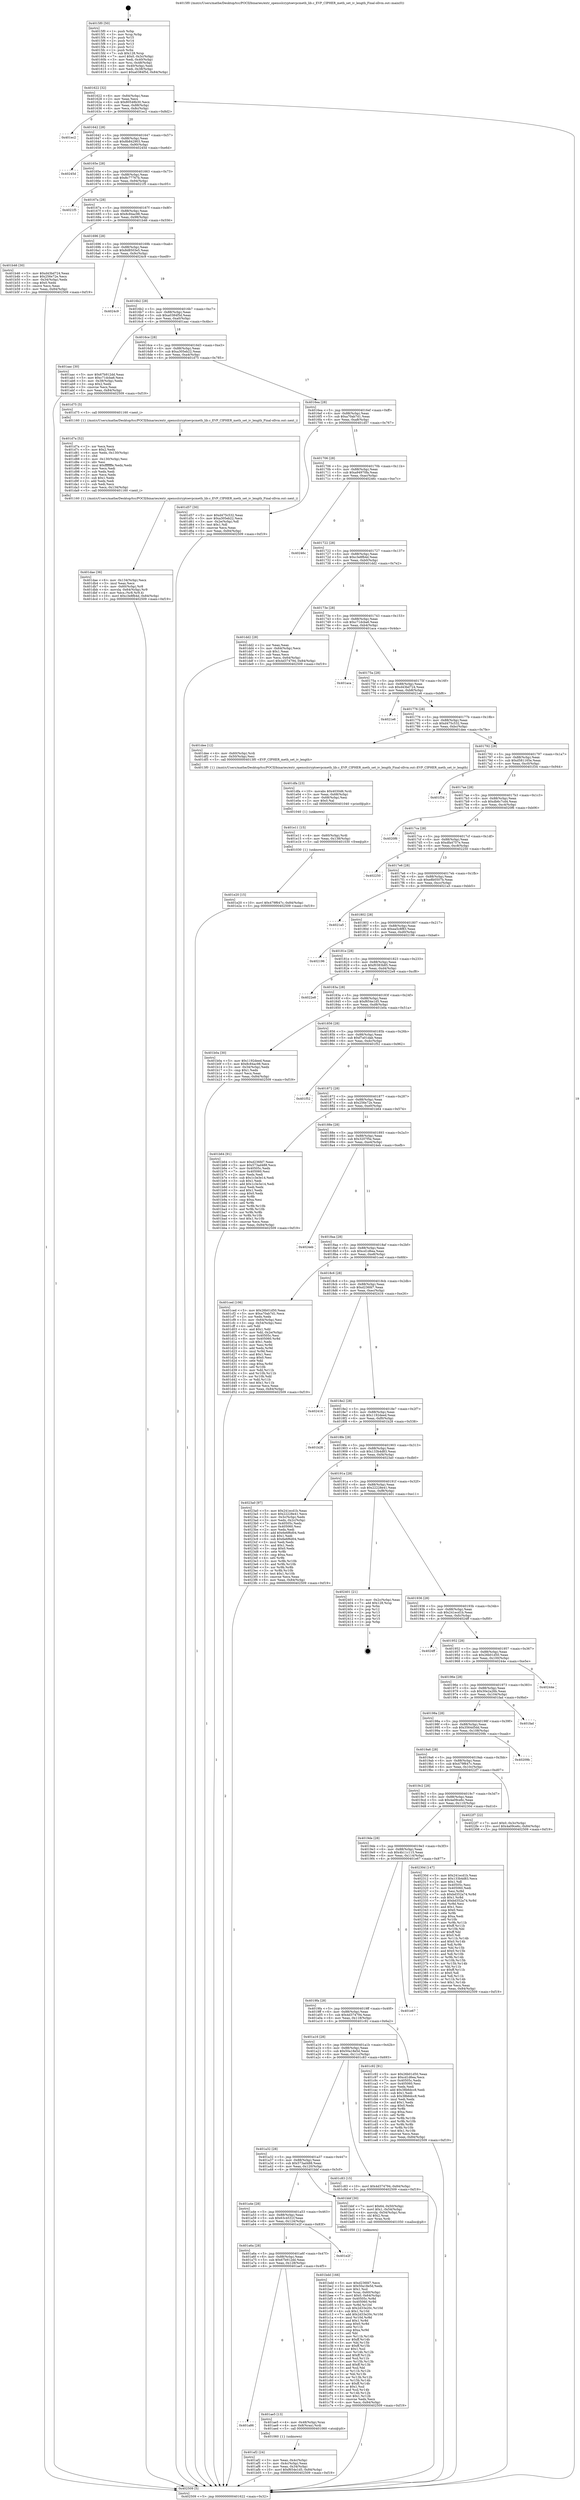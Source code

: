 digraph "0x4015f0" {
  label = "0x4015f0 (/mnt/c/Users/mathe/Desktop/tcc/POCII/binaries/extr_opensslcryptoevpcmeth_lib.c_EVP_CIPHER_meth_set_iv_length_Final-ollvm.out::main(0))"
  labelloc = "t"
  node[shape=record]

  Entry [label="",width=0.3,height=0.3,shape=circle,fillcolor=black,style=filled]
  "0x401622" [label="{
     0x401622 [32]\l
     | [instrs]\l
     &nbsp;&nbsp;0x401622 \<+6\>: mov -0x84(%rbp),%eax\l
     &nbsp;&nbsp;0x401628 \<+2\>: mov %eax,%ecx\l
     &nbsp;&nbsp;0x40162a \<+6\>: sub $0x80548b30,%ecx\l
     &nbsp;&nbsp;0x401630 \<+6\>: mov %eax,-0x88(%rbp)\l
     &nbsp;&nbsp;0x401636 \<+6\>: mov %ecx,-0x8c(%rbp)\l
     &nbsp;&nbsp;0x40163c \<+6\>: je 0000000000401ec2 \<main+0x8d2\>\l
  }"]
  "0x401ec2" [label="{
     0x401ec2\l
  }", style=dashed]
  "0x401642" [label="{
     0x401642 [28]\l
     | [instrs]\l
     &nbsp;&nbsp;0x401642 \<+5\>: jmp 0000000000401647 \<main+0x57\>\l
     &nbsp;&nbsp;0x401647 \<+6\>: mov -0x88(%rbp),%eax\l
     &nbsp;&nbsp;0x40164d \<+5\>: sub $0x8b842903,%eax\l
     &nbsp;&nbsp;0x401652 \<+6\>: mov %eax,-0x90(%rbp)\l
     &nbsp;&nbsp;0x401658 \<+6\>: je 000000000040245d \<main+0xe6d\>\l
  }"]
  Exit [label="",width=0.3,height=0.3,shape=circle,fillcolor=black,style=filled,peripheries=2]
  "0x40245d" [label="{
     0x40245d\l
  }", style=dashed]
  "0x40165e" [label="{
     0x40165e [28]\l
     | [instrs]\l
     &nbsp;&nbsp;0x40165e \<+5\>: jmp 0000000000401663 \<main+0x73\>\l
     &nbsp;&nbsp;0x401663 \<+6\>: mov -0x88(%rbp),%eax\l
     &nbsp;&nbsp;0x401669 \<+5\>: sub $0x8c77767b,%eax\l
     &nbsp;&nbsp;0x40166e \<+6\>: mov %eax,-0x94(%rbp)\l
     &nbsp;&nbsp;0x401674 \<+6\>: je 00000000004021f5 \<main+0xc05\>\l
  }"]
  "0x401e20" [label="{
     0x401e20 [15]\l
     | [instrs]\l
     &nbsp;&nbsp;0x401e20 \<+10\>: movl $0x479f647c,-0x84(%rbp)\l
     &nbsp;&nbsp;0x401e2a \<+5\>: jmp 0000000000402509 \<main+0xf19\>\l
  }"]
  "0x4021f5" [label="{
     0x4021f5\l
  }", style=dashed]
  "0x40167a" [label="{
     0x40167a [28]\l
     | [instrs]\l
     &nbsp;&nbsp;0x40167a \<+5\>: jmp 000000000040167f \<main+0x8f\>\l
     &nbsp;&nbsp;0x40167f \<+6\>: mov -0x88(%rbp),%eax\l
     &nbsp;&nbsp;0x401685 \<+5\>: sub $0x8c84ac98,%eax\l
     &nbsp;&nbsp;0x40168a \<+6\>: mov %eax,-0x98(%rbp)\l
     &nbsp;&nbsp;0x401690 \<+6\>: je 0000000000401b46 \<main+0x556\>\l
  }"]
  "0x401e11" [label="{
     0x401e11 [15]\l
     | [instrs]\l
     &nbsp;&nbsp;0x401e11 \<+4\>: mov -0x60(%rbp),%rdi\l
     &nbsp;&nbsp;0x401e15 \<+6\>: mov %eax,-0x138(%rbp)\l
     &nbsp;&nbsp;0x401e1b \<+5\>: call 0000000000401030 \<free@plt\>\l
     | [calls]\l
     &nbsp;&nbsp;0x401030 \{1\} (unknown)\l
  }"]
  "0x401b46" [label="{
     0x401b46 [30]\l
     | [instrs]\l
     &nbsp;&nbsp;0x401b46 \<+5\>: mov $0xd43bd724,%eax\l
     &nbsp;&nbsp;0x401b4b \<+5\>: mov $0x256e72e,%ecx\l
     &nbsp;&nbsp;0x401b50 \<+3\>: mov -0x34(%rbp),%edx\l
     &nbsp;&nbsp;0x401b53 \<+3\>: cmp $0x0,%edx\l
     &nbsp;&nbsp;0x401b56 \<+3\>: cmove %ecx,%eax\l
     &nbsp;&nbsp;0x401b59 \<+6\>: mov %eax,-0x84(%rbp)\l
     &nbsp;&nbsp;0x401b5f \<+5\>: jmp 0000000000402509 \<main+0xf19\>\l
  }"]
  "0x401696" [label="{
     0x401696 [28]\l
     | [instrs]\l
     &nbsp;&nbsp;0x401696 \<+5\>: jmp 000000000040169b \<main+0xab\>\l
     &nbsp;&nbsp;0x40169b \<+6\>: mov -0x88(%rbp),%eax\l
     &nbsp;&nbsp;0x4016a1 \<+5\>: sub $0x8d8503e5,%eax\l
     &nbsp;&nbsp;0x4016a6 \<+6\>: mov %eax,-0x9c(%rbp)\l
     &nbsp;&nbsp;0x4016ac \<+6\>: je 00000000004024c9 \<main+0xed9\>\l
  }"]
  "0x401dfa" [label="{
     0x401dfa [23]\l
     | [instrs]\l
     &nbsp;&nbsp;0x401dfa \<+10\>: movabs $0x4030d6,%rdi\l
     &nbsp;&nbsp;0x401e04 \<+3\>: mov %eax,-0x68(%rbp)\l
     &nbsp;&nbsp;0x401e07 \<+3\>: mov -0x68(%rbp),%esi\l
     &nbsp;&nbsp;0x401e0a \<+2\>: mov $0x0,%al\l
     &nbsp;&nbsp;0x401e0c \<+5\>: call 0000000000401040 \<printf@plt\>\l
     | [calls]\l
     &nbsp;&nbsp;0x401040 \{1\} (unknown)\l
  }"]
  "0x4024c9" [label="{
     0x4024c9\l
  }", style=dashed]
  "0x4016b2" [label="{
     0x4016b2 [28]\l
     | [instrs]\l
     &nbsp;&nbsp;0x4016b2 \<+5\>: jmp 00000000004016b7 \<main+0xc7\>\l
     &nbsp;&nbsp;0x4016b7 \<+6\>: mov -0x88(%rbp),%eax\l
     &nbsp;&nbsp;0x4016bd \<+5\>: sub $0xa0384f5d,%eax\l
     &nbsp;&nbsp;0x4016c2 \<+6\>: mov %eax,-0xa0(%rbp)\l
     &nbsp;&nbsp;0x4016c8 \<+6\>: je 0000000000401aac \<main+0x4bc\>\l
  }"]
  "0x401dae" [label="{
     0x401dae [36]\l
     | [instrs]\l
     &nbsp;&nbsp;0x401dae \<+6\>: mov -0x134(%rbp),%ecx\l
     &nbsp;&nbsp;0x401db4 \<+3\>: imul %eax,%ecx\l
     &nbsp;&nbsp;0x401db7 \<+4\>: mov -0x60(%rbp),%r8\l
     &nbsp;&nbsp;0x401dbb \<+4\>: movslq -0x64(%rbp),%r9\l
     &nbsp;&nbsp;0x401dbf \<+4\>: mov %ecx,(%r8,%r9,4)\l
     &nbsp;&nbsp;0x401dc3 \<+10\>: movl $0xc3e8fb4d,-0x84(%rbp)\l
     &nbsp;&nbsp;0x401dcd \<+5\>: jmp 0000000000402509 \<main+0xf19\>\l
  }"]
  "0x401aac" [label="{
     0x401aac [30]\l
     | [instrs]\l
     &nbsp;&nbsp;0x401aac \<+5\>: mov $0x67b912dd,%eax\l
     &nbsp;&nbsp;0x401ab1 \<+5\>: mov $0xc71dcba6,%ecx\l
     &nbsp;&nbsp;0x401ab6 \<+3\>: mov -0x38(%rbp),%edx\l
     &nbsp;&nbsp;0x401ab9 \<+3\>: cmp $0x2,%edx\l
     &nbsp;&nbsp;0x401abc \<+3\>: cmovne %ecx,%eax\l
     &nbsp;&nbsp;0x401abf \<+6\>: mov %eax,-0x84(%rbp)\l
     &nbsp;&nbsp;0x401ac5 \<+5\>: jmp 0000000000402509 \<main+0xf19\>\l
  }"]
  "0x4016ce" [label="{
     0x4016ce [28]\l
     | [instrs]\l
     &nbsp;&nbsp;0x4016ce \<+5\>: jmp 00000000004016d3 \<main+0xe3\>\l
     &nbsp;&nbsp;0x4016d3 \<+6\>: mov -0x88(%rbp),%eax\l
     &nbsp;&nbsp;0x4016d9 \<+5\>: sub $0xa305eb22,%eax\l
     &nbsp;&nbsp;0x4016de \<+6\>: mov %eax,-0xa4(%rbp)\l
     &nbsp;&nbsp;0x4016e4 \<+6\>: je 0000000000401d75 \<main+0x785\>\l
  }"]
  "0x402509" [label="{
     0x402509 [5]\l
     | [instrs]\l
     &nbsp;&nbsp;0x402509 \<+5\>: jmp 0000000000401622 \<main+0x32\>\l
  }"]
  "0x4015f0" [label="{
     0x4015f0 [50]\l
     | [instrs]\l
     &nbsp;&nbsp;0x4015f0 \<+1\>: push %rbp\l
     &nbsp;&nbsp;0x4015f1 \<+3\>: mov %rsp,%rbp\l
     &nbsp;&nbsp;0x4015f4 \<+2\>: push %r15\l
     &nbsp;&nbsp;0x4015f6 \<+2\>: push %r14\l
     &nbsp;&nbsp;0x4015f8 \<+2\>: push %r13\l
     &nbsp;&nbsp;0x4015fa \<+2\>: push %r12\l
     &nbsp;&nbsp;0x4015fc \<+1\>: push %rbx\l
     &nbsp;&nbsp;0x4015fd \<+7\>: sub $0x128,%rsp\l
     &nbsp;&nbsp;0x401604 \<+7\>: movl $0x0,-0x3c(%rbp)\l
     &nbsp;&nbsp;0x40160b \<+3\>: mov %edi,-0x40(%rbp)\l
     &nbsp;&nbsp;0x40160e \<+4\>: mov %rsi,-0x48(%rbp)\l
     &nbsp;&nbsp;0x401612 \<+3\>: mov -0x40(%rbp),%edi\l
     &nbsp;&nbsp;0x401615 \<+3\>: mov %edi,-0x38(%rbp)\l
     &nbsp;&nbsp;0x401618 \<+10\>: movl $0xa0384f5d,-0x84(%rbp)\l
  }"]
  "0x401d7a" [label="{
     0x401d7a [52]\l
     | [instrs]\l
     &nbsp;&nbsp;0x401d7a \<+2\>: xor %ecx,%ecx\l
     &nbsp;&nbsp;0x401d7c \<+5\>: mov $0x2,%edx\l
     &nbsp;&nbsp;0x401d81 \<+6\>: mov %edx,-0x130(%rbp)\l
     &nbsp;&nbsp;0x401d87 \<+1\>: cltd\l
     &nbsp;&nbsp;0x401d88 \<+6\>: mov -0x130(%rbp),%esi\l
     &nbsp;&nbsp;0x401d8e \<+2\>: idiv %esi\l
     &nbsp;&nbsp;0x401d90 \<+6\>: imul $0xfffffffe,%edx,%edx\l
     &nbsp;&nbsp;0x401d96 \<+2\>: mov %ecx,%edi\l
     &nbsp;&nbsp;0x401d98 \<+2\>: sub %edx,%edi\l
     &nbsp;&nbsp;0x401d9a \<+2\>: mov %ecx,%edx\l
     &nbsp;&nbsp;0x401d9c \<+3\>: sub $0x1,%edx\l
     &nbsp;&nbsp;0x401d9f \<+2\>: add %edx,%edi\l
     &nbsp;&nbsp;0x401da1 \<+2\>: sub %edi,%ecx\l
     &nbsp;&nbsp;0x401da3 \<+6\>: mov %ecx,-0x134(%rbp)\l
     &nbsp;&nbsp;0x401da9 \<+5\>: call 0000000000401160 \<next_i\>\l
     | [calls]\l
     &nbsp;&nbsp;0x401160 \{1\} (/mnt/c/Users/mathe/Desktop/tcc/POCII/binaries/extr_opensslcryptoevpcmeth_lib.c_EVP_CIPHER_meth_set_iv_length_Final-ollvm.out::next_i)\l
  }"]
  "0x401d75" [label="{
     0x401d75 [5]\l
     | [instrs]\l
     &nbsp;&nbsp;0x401d75 \<+5\>: call 0000000000401160 \<next_i\>\l
     | [calls]\l
     &nbsp;&nbsp;0x401160 \{1\} (/mnt/c/Users/mathe/Desktop/tcc/POCII/binaries/extr_opensslcryptoevpcmeth_lib.c_EVP_CIPHER_meth_set_iv_length_Final-ollvm.out::next_i)\l
  }"]
  "0x4016ea" [label="{
     0x4016ea [28]\l
     | [instrs]\l
     &nbsp;&nbsp;0x4016ea \<+5\>: jmp 00000000004016ef \<main+0xff\>\l
     &nbsp;&nbsp;0x4016ef \<+6\>: mov -0x88(%rbp),%eax\l
     &nbsp;&nbsp;0x4016f5 \<+5\>: sub $0xa70ab7d1,%eax\l
     &nbsp;&nbsp;0x4016fa \<+6\>: mov %eax,-0xa8(%rbp)\l
     &nbsp;&nbsp;0x401700 \<+6\>: je 0000000000401d57 \<main+0x767\>\l
  }"]
  "0x401bdd" [label="{
     0x401bdd [166]\l
     | [instrs]\l
     &nbsp;&nbsp;0x401bdd \<+5\>: mov $0xd236fd7,%ecx\l
     &nbsp;&nbsp;0x401be2 \<+5\>: mov $0x50a18e5d,%edx\l
     &nbsp;&nbsp;0x401be7 \<+3\>: mov $0x1,%sil\l
     &nbsp;&nbsp;0x401bea \<+4\>: mov %rax,-0x60(%rbp)\l
     &nbsp;&nbsp;0x401bee \<+7\>: movl $0x0,-0x64(%rbp)\l
     &nbsp;&nbsp;0x401bf5 \<+8\>: mov 0x40505c,%r8d\l
     &nbsp;&nbsp;0x401bfd \<+8\>: mov 0x405060,%r9d\l
     &nbsp;&nbsp;0x401c05 \<+3\>: mov %r8d,%r10d\l
     &nbsp;&nbsp;0x401c08 \<+7\>: sub $0x2d33e20c,%r10d\l
     &nbsp;&nbsp;0x401c0f \<+4\>: sub $0x1,%r10d\l
     &nbsp;&nbsp;0x401c13 \<+7\>: add $0x2d33e20c,%r10d\l
     &nbsp;&nbsp;0x401c1a \<+4\>: imul %r10d,%r8d\l
     &nbsp;&nbsp;0x401c1e \<+4\>: and $0x1,%r8d\l
     &nbsp;&nbsp;0x401c22 \<+4\>: cmp $0x0,%r8d\l
     &nbsp;&nbsp;0x401c26 \<+4\>: sete %r11b\l
     &nbsp;&nbsp;0x401c2a \<+4\>: cmp $0xa,%r9d\l
     &nbsp;&nbsp;0x401c2e \<+3\>: setl %bl\l
     &nbsp;&nbsp;0x401c31 \<+3\>: mov %r11b,%r14b\l
     &nbsp;&nbsp;0x401c34 \<+4\>: xor $0xff,%r14b\l
     &nbsp;&nbsp;0x401c38 \<+3\>: mov %bl,%r15b\l
     &nbsp;&nbsp;0x401c3b \<+4\>: xor $0xff,%r15b\l
     &nbsp;&nbsp;0x401c3f \<+4\>: xor $0x1,%sil\l
     &nbsp;&nbsp;0x401c43 \<+3\>: mov %r14b,%r12b\l
     &nbsp;&nbsp;0x401c46 \<+4\>: and $0xff,%r12b\l
     &nbsp;&nbsp;0x401c4a \<+3\>: and %sil,%r11b\l
     &nbsp;&nbsp;0x401c4d \<+3\>: mov %r15b,%r13b\l
     &nbsp;&nbsp;0x401c50 \<+4\>: and $0xff,%r13b\l
     &nbsp;&nbsp;0x401c54 \<+3\>: and %sil,%bl\l
     &nbsp;&nbsp;0x401c57 \<+3\>: or %r11b,%r12b\l
     &nbsp;&nbsp;0x401c5a \<+3\>: or %bl,%r13b\l
     &nbsp;&nbsp;0x401c5d \<+3\>: xor %r13b,%r12b\l
     &nbsp;&nbsp;0x401c60 \<+3\>: or %r15b,%r14b\l
     &nbsp;&nbsp;0x401c63 \<+4\>: xor $0xff,%r14b\l
     &nbsp;&nbsp;0x401c67 \<+4\>: or $0x1,%sil\l
     &nbsp;&nbsp;0x401c6b \<+3\>: and %sil,%r14b\l
     &nbsp;&nbsp;0x401c6e \<+3\>: or %r14b,%r12b\l
     &nbsp;&nbsp;0x401c71 \<+4\>: test $0x1,%r12b\l
     &nbsp;&nbsp;0x401c75 \<+3\>: cmovne %edx,%ecx\l
     &nbsp;&nbsp;0x401c78 \<+6\>: mov %ecx,-0x84(%rbp)\l
     &nbsp;&nbsp;0x401c7e \<+5\>: jmp 0000000000402509 \<main+0xf19\>\l
  }"]
  "0x401d57" [label="{
     0x401d57 [30]\l
     | [instrs]\l
     &nbsp;&nbsp;0x401d57 \<+5\>: mov $0xd475c532,%eax\l
     &nbsp;&nbsp;0x401d5c \<+5\>: mov $0xa305eb22,%ecx\l
     &nbsp;&nbsp;0x401d61 \<+3\>: mov -0x2e(%rbp),%dl\l
     &nbsp;&nbsp;0x401d64 \<+3\>: test $0x1,%dl\l
     &nbsp;&nbsp;0x401d67 \<+3\>: cmovne %ecx,%eax\l
     &nbsp;&nbsp;0x401d6a \<+6\>: mov %eax,-0x84(%rbp)\l
     &nbsp;&nbsp;0x401d70 \<+5\>: jmp 0000000000402509 \<main+0xf19\>\l
  }"]
  "0x401706" [label="{
     0x401706 [28]\l
     | [instrs]\l
     &nbsp;&nbsp;0x401706 \<+5\>: jmp 000000000040170b \<main+0x11b\>\l
     &nbsp;&nbsp;0x40170b \<+6\>: mov -0x88(%rbp),%eax\l
     &nbsp;&nbsp;0x401711 \<+5\>: sub $0xa94970fa,%eax\l
     &nbsp;&nbsp;0x401716 \<+6\>: mov %eax,-0xac(%rbp)\l
     &nbsp;&nbsp;0x40171c \<+6\>: je 000000000040246c \<main+0xe7c\>\l
  }"]
  "0x401af2" [label="{
     0x401af2 [24]\l
     | [instrs]\l
     &nbsp;&nbsp;0x401af2 \<+3\>: mov %eax,-0x4c(%rbp)\l
     &nbsp;&nbsp;0x401af5 \<+3\>: mov -0x4c(%rbp),%eax\l
     &nbsp;&nbsp;0x401af8 \<+3\>: mov %eax,-0x34(%rbp)\l
     &nbsp;&nbsp;0x401afb \<+10\>: movl $0xf654e1d5,-0x84(%rbp)\l
     &nbsp;&nbsp;0x401b05 \<+5\>: jmp 0000000000402509 \<main+0xf19\>\l
  }"]
  "0x40246c" [label="{
     0x40246c\l
  }", style=dashed]
  "0x401722" [label="{
     0x401722 [28]\l
     | [instrs]\l
     &nbsp;&nbsp;0x401722 \<+5\>: jmp 0000000000401727 \<main+0x137\>\l
     &nbsp;&nbsp;0x401727 \<+6\>: mov -0x88(%rbp),%eax\l
     &nbsp;&nbsp;0x40172d \<+5\>: sub $0xc3e8fb4d,%eax\l
     &nbsp;&nbsp;0x401732 \<+6\>: mov %eax,-0xb0(%rbp)\l
     &nbsp;&nbsp;0x401738 \<+6\>: je 0000000000401dd2 \<main+0x7e2\>\l
  }"]
  "0x401a86" [label="{
     0x401a86\l
  }", style=dashed]
  "0x401dd2" [label="{
     0x401dd2 [28]\l
     | [instrs]\l
     &nbsp;&nbsp;0x401dd2 \<+2\>: xor %eax,%eax\l
     &nbsp;&nbsp;0x401dd4 \<+3\>: mov -0x64(%rbp),%ecx\l
     &nbsp;&nbsp;0x401dd7 \<+3\>: sub $0x1,%eax\l
     &nbsp;&nbsp;0x401dda \<+2\>: sub %eax,%ecx\l
     &nbsp;&nbsp;0x401ddc \<+3\>: mov %ecx,-0x64(%rbp)\l
     &nbsp;&nbsp;0x401ddf \<+10\>: movl $0x4d374794,-0x84(%rbp)\l
     &nbsp;&nbsp;0x401de9 \<+5\>: jmp 0000000000402509 \<main+0xf19\>\l
  }"]
  "0x40173e" [label="{
     0x40173e [28]\l
     | [instrs]\l
     &nbsp;&nbsp;0x40173e \<+5\>: jmp 0000000000401743 \<main+0x153\>\l
     &nbsp;&nbsp;0x401743 \<+6\>: mov -0x88(%rbp),%eax\l
     &nbsp;&nbsp;0x401749 \<+5\>: sub $0xc71dcba6,%eax\l
     &nbsp;&nbsp;0x40174e \<+6\>: mov %eax,-0xb4(%rbp)\l
     &nbsp;&nbsp;0x401754 \<+6\>: je 0000000000401aca \<main+0x4da\>\l
  }"]
  "0x401ae5" [label="{
     0x401ae5 [13]\l
     | [instrs]\l
     &nbsp;&nbsp;0x401ae5 \<+4\>: mov -0x48(%rbp),%rax\l
     &nbsp;&nbsp;0x401ae9 \<+4\>: mov 0x8(%rax),%rdi\l
     &nbsp;&nbsp;0x401aed \<+5\>: call 0000000000401060 \<atoi@plt\>\l
     | [calls]\l
     &nbsp;&nbsp;0x401060 \{1\} (unknown)\l
  }"]
  "0x401aca" [label="{
     0x401aca\l
  }", style=dashed]
  "0x40175a" [label="{
     0x40175a [28]\l
     | [instrs]\l
     &nbsp;&nbsp;0x40175a \<+5\>: jmp 000000000040175f \<main+0x16f\>\l
     &nbsp;&nbsp;0x40175f \<+6\>: mov -0x88(%rbp),%eax\l
     &nbsp;&nbsp;0x401765 \<+5\>: sub $0xd43bd724,%eax\l
     &nbsp;&nbsp;0x40176a \<+6\>: mov %eax,-0xb8(%rbp)\l
     &nbsp;&nbsp;0x401770 \<+6\>: je 00000000004021e6 \<main+0xbf6\>\l
  }"]
  "0x401a6a" [label="{
     0x401a6a [28]\l
     | [instrs]\l
     &nbsp;&nbsp;0x401a6a \<+5\>: jmp 0000000000401a6f \<main+0x47f\>\l
     &nbsp;&nbsp;0x401a6f \<+6\>: mov -0x88(%rbp),%eax\l
     &nbsp;&nbsp;0x401a75 \<+5\>: sub $0x67b912dd,%eax\l
     &nbsp;&nbsp;0x401a7a \<+6\>: mov %eax,-0x128(%rbp)\l
     &nbsp;&nbsp;0x401a80 \<+6\>: je 0000000000401ae5 \<main+0x4f5\>\l
  }"]
  "0x4021e6" [label="{
     0x4021e6\l
  }", style=dashed]
  "0x401776" [label="{
     0x401776 [28]\l
     | [instrs]\l
     &nbsp;&nbsp;0x401776 \<+5\>: jmp 000000000040177b \<main+0x18b\>\l
     &nbsp;&nbsp;0x40177b \<+6\>: mov -0x88(%rbp),%eax\l
     &nbsp;&nbsp;0x401781 \<+5\>: sub $0xd475c532,%eax\l
     &nbsp;&nbsp;0x401786 \<+6\>: mov %eax,-0xbc(%rbp)\l
     &nbsp;&nbsp;0x40178c \<+6\>: je 0000000000401dee \<main+0x7fe\>\l
  }"]
  "0x401e2f" [label="{
     0x401e2f\l
  }", style=dashed]
  "0x401dee" [label="{
     0x401dee [12]\l
     | [instrs]\l
     &nbsp;&nbsp;0x401dee \<+4\>: mov -0x60(%rbp),%rdi\l
     &nbsp;&nbsp;0x401df2 \<+3\>: mov -0x50(%rbp),%esi\l
     &nbsp;&nbsp;0x401df5 \<+5\>: call 00000000004013f0 \<EVP_CIPHER_meth_set_iv_length\>\l
     | [calls]\l
     &nbsp;&nbsp;0x4013f0 \{1\} (/mnt/c/Users/mathe/Desktop/tcc/POCII/binaries/extr_opensslcryptoevpcmeth_lib.c_EVP_CIPHER_meth_set_iv_length_Final-ollvm.out::EVP_CIPHER_meth_set_iv_length)\l
  }"]
  "0x401792" [label="{
     0x401792 [28]\l
     | [instrs]\l
     &nbsp;&nbsp;0x401792 \<+5\>: jmp 0000000000401797 \<main+0x1a7\>\l
     &nbsp;&nbsp;0x401797 \<+6\>: mov -0x88(%rbp),%eax\l
     &nbsp;&nbsp;0x40179d \<+5\>: sub $0xd581165e,%eax\l
     &nbsp;&nbsp;0x4017a2 \<+6\>: mov %eax,-0xc0(%rbp)\l
     &nbsp;&nbsp;0x4017a8 \<+6\>: je 0000000000401f34 \<main+0x944\>\l
  }"]
  "0x401a4e" [label="{
     0x401a4e [28]\l
     | [instrs]\l
     &nbsp;&nbsp;0x401a4e \<+5\>: jmp 0000000000401a53 \<main+0x463\>\l
     &nbsp;&nbsp;0x401a53 \<+6\>: mov -0x88(%rbp),%eax\l
     &nbsp;&nbsp;0x401a59 \<+5\>: sub $0x63c4531f,%eax\l
     &nbsp;&nbsp;0x401a5e \<+6\>: mov %eax,-0x124(%rbp)\l
     &nbsp;&nbsp;0x401a64 \<+6\>: je 0000000000401e2f \<main+0x83f\>\l
  }"]
  "0x401f34" [label="{
     0x401f34\l
  }", style=dashed]
  "0x4017ae" [label="{
     0x4017ae [28]\l
     | [instrs]\l
     &nbsp;&nbsp;0x4017ae \<+5\>: jmp 00000000004017b3 \<main+0x1c3\>\l
     &nbsp;&nbsp;0x4017b3 \<+6\>: mov -0x88(%rbp),%eax\l
     &nbsp;&nbsp;0x4017b9 \<+5\>: sub $0xdb6c7cd4,%eax\l
     &nbsp;&nbsp;0x4017be \<+6\>: mov %eax,-0xc4(%rbp)\l
     &nbsp;&nbsp;0x4017c4 \<+6\>: je 00000000004020f6 \<main+0xb06\>\l
  }"]
  "0x401bbf" [label="{
     0x401bbf [30]\l
     | [instrs]\l
     &nbsp;&nbsp;0x401bbf \<+7\>: movl $0x64,-0x50(%rbp)\l
     &nbsp;&nbsp;0x401bc6 \<+7\>: movl $0x1,-0x54(%rbp)\l
     &nbsp;&nbsp;0x401bcd \<+4\>: movslq -0x54(%rbp),%rax\l
     &nbsp;&nbsp;0x401bd1 \<+4\>: shl $0x2,%rax\l
     &nbsp;&nbsp;0x401bd5 \<+3\>: mov %rax,%rdi\l
     &nbsp;&nbsp;0x401bd8 \<+5\>: call 0000000000401050 \<malloc@plt\>\l
     | [calls]\l
     &nbsp;&nbsp;0x401050 \{1\} (unknown)\l
  }"]
  "0x4020f6" [label="{
     0x4020f6\l
  }", style=dashed]
  "0x4017ca" [label="{
     0x4017ca [28]\l
     | [instrs]\l
     &nbsp;&nbsp;0x4017ca \<+5\>: jmp 00000000004017cf \<main+0x1df\>\l
     &nbsp;&nbsp;0x4017cf \<+6\>: mov -0x88(%rbp),%eax\l
     &nbsp;&nbsp;0x4017d5 \<+5\>: sub $0xdfa4757e,%eax\l
     &nbsp;&nbsp;0x4017da \<+6\>: mov %eax,-0xc8(%rbp)\l
     &nbsp;&nbsp;0x4017e0 \<+6\>: je 0000000000402250 \<main+0xc60\>\l
  }"]
  "0x401a32" [label="{
     0x401a32 [28]\l
     | [instrs]\l
     &nbsp;&nbsp;0x401a32 \<+5\>: jmp 0000000000401a37 \<main+0x447\>\l
     &nbsp;&nbsp;0x401a37 \<+6\>: mov -0x88(%rbp),%eax\l
     &nbsp;&nbsp;0x401a3d \<+5\>: sub $0x573ad488,%eax\l
     &nbsp;&nbsp;0x401a42 \<+6\>: mov %eax,-0x120(%rbp)\l
     &nbsp;&nbsp;0x401a48 \<+6\>: je 0000000000401bbf \<main+0x5cf\>\l
  }"]
  "0x402250" [label="{
     0x402250\l
  }", style=dashed]
  "0x4017e6" [label="{
     0x4017e6 [28]\l
     | [instrs]\l
     &nbsp;&nbsp;0x4017e6 \<+5\>: jmp 00000000004017eb \<main+0x1fb\>\l
     &nbsp;&nbsp;0x4017eb \<+6\>: mov -0x88(%rbp),%eax\l
     &nbsp;&nbsp;0x4017f1 \<+5\>: sub $0xe8b0507b,%eax\l
     &nbsp;&nbsp;0x4017f6 \<+6\>: mov %eax,-0xcc(%rbp)\l
     &nbsp;&nbsp;0x4017fc \<+6\>: je 00000000004021a5 \<main+0xbb5\>\l
  }"]
  "0x401c83" [label="{
     0x401c83 [15]\l
     | [instrs]\l
     &nbsp;&nbsp;0x401c83 \<+10\>: movl $0x4d374794,-0x84(%rbp)\l
     &nbsp;&nbsp;0x401c8d \<+5\>: jmp 0000000000402509 \<main+0xf19\>\l
  }"]
  "0x4021a5" [label="{
     0x4021a5\l
  }", style=dashed]
  "0x401802" [label="{
     0x401802 [28]\l
     | [instrs]\l
     &nbsp;&nbsp;0x401802 \<+5\>: jmp 0000000000401807 \<main+0x217\>\l
     &nbsp;&nbsp;0x401807 \<+6\>: mov -0x88(%rbp),%eax\l
     &nbsp;&nbsp;0x40180d \<+5\>: sub $0xea5c8f83,%eax\l
     &nbsp;&nbsp;0x401812 \<+6\>: mov %eax,-0xd0(%rbp)\l
     &nbsp;&nbsp;0x401818 \<+6\>: je 0000000000402196 \<main+0xba6\>\l
  }"]
  "0x401a16" [label="{
     0x401a16 [28]\l
     | [instrs]\l
     &nbsp;&nbsp;0x401a16 \<+5\>: jmp 0000000000401a1b \<main+0x42b\>\l
     &nbsp;&nbsp;0x401a1b \<+6\>: mov -0x88(%rbp),%eax\l
     &nbsp;&nbsp;0x401a21 \<+5\>: sub $0x50a18e5d,%eax\l
     &nbsp;&nbsp;0x401a26 \<+6\>: mov %eax,-0x11c(%rbp)\l
     &nbsp;&nbsp;0x401a2c \<+6\>: je 0000000000401c83 \<main+0x693\>\l
  }"]
  "0x402196" [label="{
     0x402196\l
  }", style=dashed]
  "0x40181e" [label="{
     0x40181e [28]\l
     | [instrs]\l
     &nbsp;&nbsp;0x40181e \<+5\>: jmp 0000000000401823 \<main+0x233\>\l
     &nbsp;&nbsp;0x401823 \<+6\>: mov -0x88(%rbp),%eax\l
     &nbsp;&nbsp;0x401829 \<+5\>: sub $0xf0383b85,%eax\l
     &nbsp;&nbsp;0x40182e \<+6\>: mov %eax,-0xd4(%rbp)\l
     &nbsp;&nbsp;0x401834 \<+6\>: je 00000000004022e8 \<main+0xcf8\>\l
  }"]
  "0x401c92" [label="{
     0x401c92 [91]\l
     | [instrs]\l
     &nbsp;&nbsp;0x401c92 \<+5\>: mov $0x26b01d50,%eax\l
     &nbsp;&nbsp;0x401c97 \<+5\>: mov $0xcd1d6ea,%ecx\l
     &nbsp;&nbsp;0x401c9c \<+7\>: mov 0x40505c,%edx\l
     &nbsp;&nbsp;0x401ca3 \<+7\>: mov 0x405060,%esi\l
     &nbsp;&nbsp;0x401caa \<+2\>: mov %edx,%edi\l
     &nbsp;&nbsp;0x401cac \<+6\>: add $0x38b6dcc8,%edi\l
     &nbsp;&nbsp;0x401cb2 \<+3\>: sub $0x1,%edi\l
     &nbsp;&nbsp;0x401cb5 \<+6\>: sub $0x38b6dcc8,%edi\l
     &nbsp;&nbsp;0x401cbb \<+3\>: imul %edi,%edx\l
     &nbsp;&nbsp;0x401cbe \<+3\>: and $0x1,%edx\l
     &nbsp;&nbsp;0x401cc1 \<+3\>: cmp $0x0,%edx\l
     &nbsp;&nbsp;0x401cc4 \<+4\>: sete %r8b\l
     &nbsp;&nbsp;0x401cc8 \<+3\>: cmp $0xa,%esi\l
     &nbsp;&nbsp;0x401ccb \<+4\>: setl %r9b\l
     &nbsp;&nbsp;0x401ccf \<+3\>: mov %r8b,%r10b\l
     &nbsp;&nbsp;0x401cd2 \<+3\>: and %r9b,%r10b\l
     &nbsp;&nbsp;0x401cd5 \<+3\>: xor %r9b,%r8b\l
     &nbsp;&nbsp;0x401cd8 \<+3\>: or %r8b,%r10b\l
     &nbsp;&nbsp;0x401cdb \<+4\>: test $0x1,%r10b\l
     &nbsp;&nbsp;0x401cdf \<+3\>: cmovne %ecx,%eax\l
     &nbsp;&nbsp;0x401ce2 \<+6\>: mov %eax,-0x84(%rbp)\l
     &nbsp;&nbsp;0x401ce8 \<+5\>: jmp 0000000000402509 \<main+0xf19\>\l
  }"]
  "0x4022e8" [label="{
     0x4022e8\l
  }", style=dashed]
  "0x40183a" [label="{
     0x40183a [28]\l
     | [instrs]\l
     &nbsp;&nbsp;0x40183a \<+5\>: jmp 000000000040183f \<main+0x24f\>\l
     &nbsp;&nbsp;0x40183f \<+6\>: mov -0x88(%rbp),%eax\l
     &nbsp;&nbsp;0x401845 \<+5\>: sub $0xf654e1d5,%eax\l
     &nbsp;&nbsp;0x40184a \<+6\>: mov %eax,-0xd8(%rbp)\l
     &nbsp;&nbsp;0x401850 \<+6\>: je 0000000000401b0a \<main+0x51a\>\l
  }"]
  "0x4019fa" [label="{
     0x4019fa [28]\l
     | [instrs]\l
     &nbsp;&nbsp;0x4019fa \<+5\>: jmp 00000000004019ff \<main+0x40f\>\l
     &nbsp;&nbsp;0x4019ff \<+6\>: mov -0x88(%rbp),%eax\l
     &nbsp;&nbsp;0x401a05 \<+5\>: sub $0x4d374794,%eax\l
     &nbsp;&nbsp;0x401a0a \<+6\>: mov %eax,-0x118(%rbp)\l
     &nbsp;&nbsp;0x401a10 \<+6\>: je 0000000000401c92 \<main+0x6a2\>\l
  }"]
  "0x401b0a" [label="{
     0x401b0a [30]\l
     | [instrs]\l
     &nbsp;&nbsp;0x401b0a \<+5\>: mov $0x1192deed,%eax\l
     &nbsp;&nbsp;0x401b0f \<+5\>: mov $0x8c84ac98,%ecx\l
     &nbsp;&nbsp;0x401b14 \<+3\>: mov -0x34(%rbp),%edx\l
     &nbsp;&nbsp;0x401b17 \<+3\>: cmp $0x1,%edx\l
     &nbsp;&nbsp;0x401b1a \<+3\>: cmovl %ecx,%eax\l
     &nbsp;&nbsp;0x401b1d \<+6\>: mov %eax,-0x84(%rbp)\l
     &nbsp;&nbsp;0x401b23 \<+5\>: jmp 0000000000402509 \<main+0xf19\>\l
  }"]
  "0x401856" [label="{
     0x401856 [28]\l
     | [instrs]\l
     &nbsp;&nbsp;0x401856 \<+5\>: jmp 000000000040185b \<main+0x26b\>\l
     &nbsp;&nbsp;0x40185b \<+6\>: mov -0x88(%rbp),%eax\l
     &nbsp;&nbsp;0x401861 \<+5\>: sub $0xf7a01dab,%eax\l
     &nbsp;&nbsp;0x401866 \<+6\>: mov %eax,-0xdc(%rbp)\l
     &nbsp;&nbsp;0x40186c \<+6\>: je 0000000000401f52 \<main+0x962\>\l
  }"]
  "0x401e67" [label="{
     0x401e67\l
  }", style=dashed]
  "0x401f52" [label="{
     0x401f52\l
  }", style=dashed]
  "0x401872" [label="{
     0x401872 [28]\l
     | [instrs]\l
     &nbsp;&nbsp;0x401872 \<+5\>: jmp 0000000000401877 \<main+0x287\>\l
     &nbsp;&nbsp;0x401877 \<+6\>: mov -0x88(%rbp),%eax\l
     &nbsp;&nbsp;0x40187d \<+5\>: sub $0x256e72e,%eax\l
     &nbsp;&nbsp;0x401882 \<+6\>: mov %eax,-0xe0(%rbp)\l
     &nbsp;&nbsp;0x401888 \<+6\>: je 0000000000401b64 \<main+0x574\>\l
  }"]
  "0x4019de" [label="{
     0x4019de [28]\l
     | [instrs]\l
     &nbsp;&nbsp;0x4019de \<+5\>: jmp 00000000004019e3 \<main+0x3f3\>\l
     &nbsp;&nbsp;0x4019e3 \<+6\>: mov -0x88(%rbp),%eax\l
     &nbsp;&nbsp;0x4019e9 \<+5\>: sub $0x4b11c115,%eax\l
     &nbsp;&nbsp;0x4019ee \<+6\>: mov %eax,-0x114(%rbp)\l
     &nbsp;&nbsp;0x4019f4 \<+6\>: je 0000000000401e67 \<main+0x877\>\l
  }"]
  "0x401b64" [label="{
     0x401b64 [91]\l
     | [instrs]\l
     &nbsp;&nbsp;0x401b64 \<+5\>: mov $0xd236fd7,%eax\l
     &nbsp;&nbsp;0x401b69 \<+5\>: mov $0x573ad488,%ecx\l
     &nbsp;&nbsp;0x401b6e \<+7\>: mov 0x40505c,%edx\l
     &nbsp;&nbsp;0x401b75 \<+7\>: mov 0x405060,%esi\l
     &nbsp;&nbsp;0x401b7c \<+2\>: mov %edx,%edi\l
     &nbsp;&nbsp;0x401b7e \<+6\>: sub $0x1c3e3e14,%edi\l
     &nbsp;&nbsp;0x401b84 \<+3\>: sub $0x1,%edi\l
     &nbsp;&nbsp;0x401b87 \<+6\>: add $0x1c3e3e14,%edi\l
     &nbsp;&nbsp;0x401b8d \<+3\>: imul %edi,%edx\l
     &nbsp;&nbsp;0x401b90 \<+3\>: and $0x1,%edx\l
     &nbsp;&nbsp;0x401b93 \<+3\>: cmp $0x0,%edx\l
     &nbsp;&nbsp;0x401b96 \<+4\>: sete %r8b\l
     &nbsp;&nbsp;0x401b9a \<+3\>: cmp $0xa,%esi\l
     &nbsp;&nbsp;0x401b9d \<+4\>: setl %r9b\l
     &nbsp;&nbsp;0x401ba1 \<+3\>: mov %r8b,%r10b\l
     &nbsp;&nbsp;0x401ba4 \<+3\>: and %r9b,%r10b\l
     &nbsp;&nbsp;0x401ba7 \<+3\>: xor %r9b,%r8b\l
     &nbsp;&nbsp;0x401baa \<+3\>: or %r8b,%r10b\l
     &nbsp;&nbsp;0x401bad \<+4\>: test $0x1,%r10b\l
     &nbsp;&nbsp;0x401bb1 \<+3\>: cmovne %ecx,%eax\l
     &nbsp;&nbsp;0x401bb4 \<+6\>: mov %eax,-0x84(%rbp)\l
     &nbsp;&nbsp;0x401bba \<+5\>: jmp 0000000000402509 \<main+0xf19\>\l
  }"]
  "0x40188e" [label="{
     0x40188e [28]\l
     | [instrs]\l
     &nbsp;&nbsp;0x40188e \<+5\>: jmp 0000000000401893 \<main+0x2a3\>\l
     &nbsp;&nbsp;0x401893 \<+6\>: mov -0x88(%rbp),%eax\l
     &nbsp;&nbsp;0x401899 \<+5\>: sub $0x3207f5e,%eax\l
     &nbsp;&nbsp;0x40189e \<+6\>: mov %eax,-0xe4(%rbp)\l
     &nbsp;&nbsp;0x4018a4 \<+6\>: je 00000000004024eb \<main+0xefb\>\l
  }"]
  "0x40230d" [label="{
     0x40230d [147]\l
     | [instrs]\l
     &nbsp;&nbsp;0x40230d \<+5\>: mov $0x241ecd1b,%eax\l
     &nbsp;&nbsp;0x402312 \<+5\>: mov $0x133b4d83,%ecx\l
     &nbsp;&nbsp;0x402317 \<+2\>: mov $0x1,%dl\l
     &nbsp;&nbsp;0x402319 \<+7\>: mov 0x40505c,%esi\l
     &nbsp;&nbsp;0x402320 \<+7\>: mov 0x405060,%edi\l
     &nbsp;&nbsp;0x402327 \<+3\>: mov %esi,%r8d\l
     &nbsp;&nbsp;0x40232a \<+7\>: sub $0xbd352a74,%r8d\l
     &nbsp;&nbsp;0x402331 \<+4\>: sub $0x1,%r8d\l
     &nbsp;&nbsp;0x402335 \<+7\>: add $0xbd352a74,%r8d\l
     &nbsp;&nbsp;0x40233c \<+4\>: imul %r8d,%esi\l
     &nbsp;&nbsp;0x402340 \<+3\>: and $0x1,%esi\l
     &nbsp;&nbsp;0x402343 \<+3\>: cmp $0x0,%esi\l
     &nbsp;&nbsp;0x402346 \<+4\>: sete %r9b\l
     &nbsp;&nbsp;0x40234a \<+3\>: cmp $0xa,%edi\l
     &nbsp;&nbsp;0x40234d \<+4\>: setl %r10b\l
     &nbsp;&nbsp;0x402351 \<+3\>: mov %r9b,%r11b\l
     &nbsp;&nbsp;0x402354 \<+4\>: xor $0xff,%r11b\l
     &nbsp;&nbsp;0x402358 \<+3\>: mov %r10b,%bl\l
     &nbsp;&nbsp;0x40235b \<+3\>: xor $0xff,%bl\l
     &nbsp;&nbsp;0x40235e \<+3\>: xor $0x0,%dl\l
     &nbsp;&nbsp;0x402361 \<+3\>: mov %r11b,%r14b\l
     &nbsp;&nbsp;0x402364 \<+4\>: and $0x0,%r14b\l
     &nbsp;&nbsp;0x402368 \<+3\>: and %dl,%r9b\l
     &nbsp;&nbsp;0x40236b \<+3\>: mov %bl,%r15b\l
     &nbsp;&nbsp;0x40236e \<+4\>: and $0x0,%r15b\l
     &nbsp;&nbsp;0x402372 \<+3\>: and %dl,%r10b\l
     &nbsp;&nbsp;0x402375 \<+3\>: or %r9b,%r14b\l
     &nbsp;&nbsp;0x402378 \<+3\>: or %r10b,%r15b\l
     &nbsp;&nbsp;0x40237b \<+3\>: xor %r15b,%r14b\l
     &nbsp;&nbsp;0x40237e \<+3\>: or %bl,%r11b\l
     &nbsp;&nbsp;0x402381 \<+4\>: xor $0xff,%r11b\l
     &nbsp;&nbsp;0x402385 \<+3\>: or $0x0,%dl\l
     &nbsp;&nbsp;0x402388 \<+3\>: and %dl,%r11b\l
     &nbsp;&nbsp;0x40238b \<+3\>: or %r11b,%r14b\l
     &nbsp;&nbsp;0x40238e \<+4\>: test $0x1,%r14b\l
     &nbsp;&nbsp;0x402392 \<+3\>: cmovne %ecx,%eax\l
     &nbsp;&nbsp;0x402395 \<+6\>: mov %eax,-0x84(%rbp)\l
     &nbsp;&nbsp;0x40239b \<+5\>: jmp 0000000000402509 \<main+0xf19\>\l
  }"]
  "0x4024eb" [label="{
     0x4024eb\l
  }", style=dashed]
  "0x4018aa" [label="{
     0x4018aa [28]\l
     | [instrs]\l
     &nbsp;&nbsp;0x4018aa \<+5\>: jmp 00000000004018af \<main+0x2bf\>\l
     &nbsp;&nbsp;0x4018af \<+6\>: mov -0x88(%rbp),%eax\l
     &nbsp;&nbsp;0x4018b5 \<+5\>: sub $0xcd1d6ea,%eax\l
     &nbsp;&nbsp;0x4018ba \<+6\>: mov %eax,-0xe8(%rbp)\l
     &nbsp;&nbsp;0x4018c0 \<+6\>: je 0000000000401ced \<main+0x6fd\>\l
  }"]
  "0x4019c2" [label="{
     0x4019c2 [28]\l
     | [instrs]\l
     &nbsp;&nbsp;0x4019c2 \<+5\>: jmp 00000000004019c7 \<main+0x3d7\>\l
     &nbsp;&nbsp;0x4019c7 \<+6\>: mov -0x88(%rbp),%eax\l
     &nbsp;&nbsp;0x4019cd \<+5\>: sub $0x4a09ce6c,%eax\l
     &nbsp;&nbsp;0x4019d2 \<+6\>: mov %eax,-0x110(%rbp)\l
     &nbsp;&nbsp;0x4019d8 \<+6\>: je 000000000040230d \<main+0xd1d\>\l
  }"]
  "0x401ced" [label="{
     0x401ced [106]\l
     | [instrs]\l
     &nbsp;&nbsp;0x401ced \<+5\>: mov $0x26b01d50,%eax\l
     &nbsp;&nbsp;0x401cf2 \<+5\>: mov $0xa70ab7d1,%ecx\l
     &nbsp;&nbsp;0x401cf7 \<+2\>: xor %edx,%edx\l
     &nbsp;&nbsp;0x401cf9 \<+3\>: mov -0x64(%rbp),%esi\l
     &nbsp;&nbsp;0x401cfc \<+3\>: cmp -0x54(%rbp),%esi\l
     &nbsp;&nbsp;0x401cff \<+4\>: setl %dil\l
     &nbsp;&nbsp;0x401d03 \<+4\>: and $0x1,%dil\l
     &nbsp;&nbsp;0x401d07 \<+4\>: mov %dil,-0x2e(%rbp)\l
     &nbsp;&nbsp;0x401d0b \<+7\>: mov 0x40505c,%esi\l
     &nbsp;&nbsp;0x401d12 \<+8\>: mov 0x405060,%r8d\l
     &nbsp;&nbsp;0x401d1a \<+3\>: sub $0x1,%edx\l
     &nbsp;&nbsp;0x401d1d \<+3\>: mov %esi,%r9d\l
     &nbsp;&nbsp;0x401d20 \<+3\>: add %edx,%r9d\l
     &nbsp;&nbsp;0x401d23 \<+4\>: imul %r9d,%esi\l
     &nbsp;&nbsp;0x401d27 \<+3\>: and $0x1,%esi\l
     &nbsp;&nbsp;0x401d2a \<+3\>: cmp $0x0,%esi\l
     &nbsp;&nbsp;0x401d2d \<+4\>: sete %dil\l
     &nbsp;&nbsp;0x401d31 \<+4\>: cmp $0xa,%r8d\l
     &nbsp;&nbsp;0x401d35 \<+4\>: setl %r10b\l
     &nbsp;&nbsp;0x401d39 \<+3\>: mov %dil,%r11b\l
     &nbsp;&nbsp;0x401d3c \<+3\>: and %r10b,%r11b\l
     &nbsp;&nbsp;0x401d3f \<+3\>: xor %r10b,%dil\l
     &nbsp;&nbsp;0x401d42 \<+3\>: or %dil,%r11b\l
     &nbsp;&nbsp;0x401d45 \<+4\>: test $0x1,%r11b\l
     &nbsp;&nbsp;0x401d49 \<+3\>: cmovne %ecx,%eax\l
     &nbsp;&nbsp;0x401d4c \<+6\>: mov %eax,-0x84(%rbp)\l
     &nbsp;&nbsp;0x401d52 \<+5\>: jmp 0000000000402509 \<main+0xf19\>\l
  }"]
  "0x4018c6" [label="{
     0x4018c6 [28]\l
     | [instrs]\l
     &nbsp;&nbsp;0x4018c6 \<+5\>: jmp 00000000004018cb \<main+0x2db\>\l
     &nbsp;&nbsp;0x4018cb \<+6\>: mov -0x88(%rbp),%eax\l
     &nbsp;&nbsp;0x4018d1 \<+5\>: sub $0xd236fd7,%eax\l
     &nbsp;&nbsp;0x4018d6 \<+6\>: mov %eax,-0xec(%rbp)\l
     &nbsp;&nbsp;0x4018dc \<+6\>: je 0000000000402416 \<main+0xe26\>\l
  }"]
  "0x4022f7" [label="{
     0x4022f7 [22]\l
     | [instrs]\l
     &nbsp;&nbsp;0x4022f7 \<+7\>: movl $0x0,-0x3c(%rbp)\l
     &nbsp;&nbsp;0x4022fe \<+10\>: movl $0x4a09ce6c,-0x84(%rbp)\l
     &nbsp;&nbsp;0x402308 \<+5\>: jmp 0000000000402509 \<main+0xf19\>\l
  }"]
  "0x402416" [label="{
     0x402416\l
  }", style=dashed]
  "0x4018e2" [label="{
     0x4018e2 [28]\l
     | [instrs]\l
     &nbsp;&nbsp;0x4018e2 \<+5\>: jmp 00000000004018e7 \<main+0x2f7\>\l
     &nbsp;&nbsp;0x4018e7 \<+6\>: mov -0x88(%rbp),%eax\l
     &nbsp;&nbsp;0x4018ed \<+5\>: sub $0x1192deed,%eax\l
     &nbsp;&nbsp;0x4018f2 \<+6\>: mov %eax,-0xf0(%rbp)\l
     &nbsp;&nbsp;0x4018f8 \<+6\>: je 0000000000401b28 \<main+0x538\>\l
  }"]
  "0x4019a6" [label="{
     0x4019a6 [28]\l
     | [instrs]\l
     &nbsp;&nbsp;0x4019a6 \<+5\>: jmp 00000000004019ab \<main+0x3bb\>\l
     &nbsp;&nbsp;0x4019ab \<+6\>: mov -0x88(%rbp),%eax\l
     &nbsp;&nbsp;0x4019b1 \<+5\>: sub $0x479f647c,%eax\l
     &nbsp;&nbsp;0x4019b6 \<+6\>: mov %eax,-0x10c(%rbp)\l
     &nbsp;&nbsp;0x4019bc \<+6\>: je 00000000004022f7 \<main+0xd07\>\l
  }"]
  "0x401b28" [label="{
     0x401b28\l
  }", style=dashed]
  "0x4018fe" [label="{
     0x4018fe [28]\l
     | [instrs]\l
     &nbsp;&nbsp;0x4018fe \<+5\>: jmp 0000000000401903 \<main+0x313\>\l
     &nbsp;&nbsp;0x401903 \<+6\>: mov -0x88(%rbp),%eax\l
     &nbsp;&nbsp;0x401909 \<+5\>: sub $0x133b4d83,%eax\l
     &nbsp;&nbsp;0x40190e \<+6\>: mov %eax,-0xf4(%rbp)\l
     &nbsp;&nbsp;0x401914 \<+6\>: je 00000000004023a0 \<main+0xdb0\>\l
  }"]
  "0x40209b" [label="{
     0x40209b\l
  }", style=dashed]
  "0x4023a0" [label="{
     0x4023a0 [97]\l
     | [instrs]\l
     &nbsp;&nbsp;0x4023a0 \<+5\>: mov $0x241ecd1b,%eax\l
     &nbsp;&nbsp;0x4023a5 \<+5\>: mov $0x22228e41,%ecx\l
     &nbsp;&nbsp;0x4023aa \<+3\>: mov -0x3c(%rbp),%edx\l
     &nbsp;&nbsp;0x4023ad \<+3\>: mov %edx,-0x2c(%rbp)\l
     &nbsp;&nbsp;0x4023b0 \<+7\>: mov 0x40505c,%edx\l
     &nbsp;&nbsp;0x4023b7 \<+7\>: mov 0x405060,%esi\l
     &nbsp;&nbsp;0x4023be \<+2\>: mov %edx,%edi\l
     &nbsp;&nbsp;0x4023c0 \<+6\>: add $0x6e6f6d04,%edi\l
     &nbsp;&nbsp;0x4023c6 \<+3\>: sub $0x1,%edi\l
     &nbsp;&nbsp;0x4023c9 \<+6\>: sub $0x6e6f6d04,%edi\l
     &nbsp;&nbsp;0x4023cf \<+3\>: imul %edi,%edx\l
     &nbsp;&nbsp;0x4023d2 \<+3\>: and $0x1,%edx\l
     &nbsp;&nbsp;0x4023d5 \<+3\>: cmp $0x0,%edx\l
     &nbsp;&nbsp;0x4023d8 \<+4\>: sete %r8b\l
     &nbsp;&nbsp;0x4023dc \<+3\>: cmp $0xa,%esi\l
     &nbsp;&nbsp;0x4023df \<+4\>: setl %r9b\l
     &nbsp;&nbsp;0x4023e3 \<+3\>: mov %r8b,%r10b\l
     &nbsp;&nbsp;0x4023e6 \<+3\>: and %r9b,%r10b\l
     &nbsp;&nbsp;0x4023e9 \<+3\>: xor %r9b,%r8b\l
     &nbsp;&nbsp;0x4023ec \<+3\>: or %r8b,%r10b\l
     &nbsp;&nbsp;0x4023ef \<+4\>: test $0x1,%r10b\l
     &nbsp;&nbsp;0x4023f3 \<+3\>: cmovne %ecx,%eax\l
     &nbsp;&nbsp;0x4023f6 \<+6\>: mov %eax,-0x84(%rbp)\l
     &nbsp;&nbsp;0x4023fc \<+5\>: jmp 0000000000402509 \<main+0xf19\>\l
  }"]
  "0x40191a" [label="{
     0x40191a [28]\l
     | [instrs]\l
     &nbsp;&nbsp;0x40191a \<+5\>: jmp 000000000040191f \<main+0x32f\>\l
     &nbsp;&nbsp;0x40191f \<+6\>: mov -0x88(%rbp),%eax\l
     &nbsp;&nbsp;0x401925 \<+5\>: sub $0x22228e41,%eax\l
     &nbsp;&nbsp;0x40192a \<+6\>: mov %eax,-0xf8(%rbp)\l
     &nbsp;&nbsp;0x401930 \<+6\>: je 0000000000402401 \<main+0xe11\>\l
  }"]
  "0x40198a" [label="{
     0x40198a [28]\l
     | [instrs]\l
     &nbsp;&nbsp;0x40198a \<+5\>: jmp 000000000040198f \<main+0x39f\>\l
     &nbsp;&nbsp;0x40198f \<+6\>: mov -0x88(%rbp),%eax\l
     &nbsp;&nbsp;0x401995 \<+5\>: sub $0x3564d5dd,%eax\l
     &nbsp;&nbsp;0x40199a \<+6\>: mov %eax,-0x108(%rbp)\l
     &nbsp;&nbsp;0x4019a0 \<+6\>: je 000000000040209b \<main+0xaab\>\l
  }"]
  "0x402401" [label="{
     0x402401 [21]\l
     | [instrs]\l
     &nbsp;&nbsp;0x402401 \<+3\>: mov -0x2c(%rbp),%eax\l
     &nbsp;&nbsp;0x402404 \<+7\>: add $0x128,%rsp\l
     &nbsp;&nbsp;0x40240b \<+1\>: pop %rbx\l
     &nbsp;&nbsp;0x40240c \<+2\>: pop %r12\l
     &nbsp;&nbsp;0x40240e \<+2\>: pop %r13\l
     &nbsp;&nbsp;0x402410 \<+2\>: pop %r14\l
     &nbsp;&nbsp;0x402412 \<+2\>: pop %r15\l
     &nbsp;&nbsp;0x402414 \<+1\>: pop %rbp\l
     &nbsp;&nbsp;0x402415 \<+1\>: ret\l
  }"]
  "0x401936" [label="{
     0x401936 [28]\l
     | [instrs]\l
     &nbsp;&nbsp;0x401936 \<+5\>: jmp 000000000040193b \<main+0x34b\>\l
     &nbsp;&nbsp;0x40193b \<+6\>: mov -0x88(%rbp),%eax\l
     &nbsp;&nbsp;0x401941 \<+5\>: sub $0x241ecd1b,%eax\l
     &nbsp;&nbsp;0x401946 \<+6\>: mov %eax,-0xfc(%rbp)\l
     &nbsp;&nbsp;0x40194c \<+6\>: je 00000000004024ff \<main+0xf0f\>\l
  }"]
  "0x401fad" [label="{
     0x401fad\l
  }", style=dashed]
  "0x4024ff" [label="{
     0x4024ff\l
  }", style=dashed]
  "0x401952" [label="{
     0x401952 [28]\l
     | [instrs]\l
     &nbsp;&nbsp;0x401952 \<+5\>: jmp 0000000000401957 \<main+0x367\>\l
     &nbsp;&nbsp;0x401957 \<+6\>: mov -0x88(%rbp),%eax\l
     &nbsp;&nbsp;0x40195d \<+5\>: sub $0x26b01d50,%eax\l
     &nbsp;&nbsp;0x401962 \<+6\>: mov %eax,-0x100(%rbp)\l
     &nbsp;&nbsp;0x401968 \<+6\>: je 000000000040244e \<main+0xe5e\>\l
  }"]
  "0x40196e" [label="{
     0x40196e [28]\l
     | [instrs]\l
     &nbsp;&nbsp;0x40196e \<+5\>: jmp 0000000000401973 \<main+0x383\>\l
     &nbsp;&nbsp;0x401973 \<+6\>: mov -0x88(%rbp),%eax\l
     &nbsp;&nbsp;0x401979 \<+5\>: sub $0x30e2a26b,%eax\l
     &nbsp;&nbsp;0x40197e \<+6\>: mov %eax,-0x104(%rbp)\l
     &nbsp;&nbsp;0x401984 \<+6\>: je 0000000000401fad \<main+0x9bd\>\l
  }"]
  "0x40244e" [label="{
     0x40244e\l
  }", style=dashed]
  Entry -> "0x4015f0" [label=" 1"]
  "0x401622" -> "0x401ec2" [label=" 0"]
  "0x401622" -> "0x401642" [label=" 20"]
  "0x402401" -> Exit [label=" 1"]
  "0x401642" -> "0x40245d" [label=" 0"]
  "0x401642" -> "0x40165e" [label=" 20"]
  "0x4023a0" -> "0x402509" [label=" 1"]
  "0x40165e" -> "0x4021f5" [label=" 0"]
  "0x40165e" -> "0x40167a" [label=" 20"]
  "0x40230d" -> "0x402509" [label=" 1"]
  "0x40167a" -> "0x401b46" [label=" 1"]
  "0x40167a" -> "0x401696" [label=" 19"]
  "0x4022f7" -> "0x402509" [label=" 1"]
  "0x401696" -> "0x4024c9" [label=" 0"]
  "0x401696" -> "0x4016b2" [label=" 19"]
  "0x401e20" -> "0x402509" [label=" 1"]
  "0x4016b2" -> "0x401aac" [label=" 1"]
  "0x4016b2" -> "0x4016ce" [label=" 18"]
  "0x401aac" -> "0x402509" [label=" 1"]
  "0x4015f0" -> "0x401622" [label=" 1"]
  "0x402509" -> "0x401622" [label=" 19"]
  "0x401e11" -> "0x401e20" [label=" 1"]
  "0x4016ce" -> "0x401d75" [label=" 1"]
  "0x4016ce" -> "0x4016ea" [label=" 17"]
  "0x401dfa" -> "0x401e11" [label=" 1"]
  "0x4016ea" -> "0x401d57" [label=" 2"]
  "0x4016ea" -> "0x401706" [label=" 15"]
  "0x401dee" -> "0x401dfa" [label=" 1"]
  "0x401706" -> "0x40246c" [label=" 0"]
  "0x401706" -> "0x401722" [label=" 15"]
  "0x401dd2" -> "0x402509" [label=" 1"]
  "0x401722" -> "0x401dd2" [label=" 1"]
  "0x401722" -> "0x40173e" [label=" 14"]
  "0x401dae" -> "0x402509" [label=" 1"]
  "0x40173e" -> "0x401aca" [label=" 0"]
  "0x40173e" -> "0x40175a" [label=" 14"]
  "0x401d7a" -> "0x401dae" [label=" 1"]
  "0x40175a" -> "0x4021e6" [label=" 0"]
  "0x40175a" -> "0x401776" [label=" 14"]
  "0x401d57" -> "0x402509" [label=" 2"]
  "0x401776" -> "0x401dee" [label=" 1"]
  "0x401776" -> "0x401792" [label=" 13"]
  "0x401ced" -> "0x402509" [label=" 2"]
  "0x401792" -> "0x401f34" [label=" 0"]
  "0x401792" -> "0x4017ae" [label=" 13"]
  "0x401c83" -> "0x402509" [label=" 1"]
  "0x4017ae" -> "0x4020f6" [label=" 0"]
  "0x4017ae" -> "0x4017ca" [label=" 13"]
  "0x401bdd" -> "0x402509" [label=" 1"]
  "0x4017ca" -> "0x402250" [label=" 0"]
  "0x4017ca" -> "0x4017e6" [label=" 13"]
  "0x401b64" -> "0x402509" [label=" 1"]
  "0x4017e6" -> "0x4021a5" [label=" 0"]
  "0x4017e6" -> "0x401802" [label=" 13"]
  "0x401b46" -> "0x402509" [label=" 1"]
  "0x401802" -> "0x402196" [label=" 0"]
  "0x401802" -> "0x40181e" [label=" 13"]
  "0x401af2" -> "0x402509" [label=" 1"]
  "0x40181e" -> "0x4022e8" [label=" 0"]
  "0x40181e" -> "0x40183a" [label=" 13"]
  "0x401ae5" -> "0x401af2" [label=" 1"]
  "0x40183a" -> "0x401b0a" [label=" 1"]
  "0x40183a" -> "0x401856" [label=" 12"]
  "0x401a6a" -> "0x401ae5" [label=" 1"]
  "0x401856" -> "0x401f52" [label=" 0"]
  "0x401856" -> "0x401872" [label=" 12"]
  "0x401d75" -> "0x401d7a" [label=" 1"]
  "0x401872" -> "0x401b64" [label=" 1"]
  "0x401872" -> "0x40188e" [label=" 11"]
  "0x401a4e" -> "0x401e2f" [label=" 0"]
  "0x40188e" -> "0x4024eb" [label=" 0"]
  "0x40188e" -> "0x4018aa" [label=" 11"]
  "0x401c92" -> "0x402509" [label=" 2"]
  "0x4018aa" -> "0x401ced" [label=" 2"]
  "0x4018aa" -> "0x4018c6" [label=" 9"]
  "0x401a32" -> "0x401bbf" [label=" 1"]
  "0x4018c6" -> "0x402416" [label=" 0"]
  "0x4018c6" -> "0x4018e2" [label=" 9"]
  "0x401bbf" -> "0x401bdd" [label=" 1"]
  "0x4018e2" -> "0x401b28" [label=" 0"]
  "0x4018e2" -> "0x4018fe" [label=" 9"]
  "0x401a16" -> "0x401c83" [label=" 1"]
  "0x4018fe" -> "0x4023a0" [label=" 1"]
  "0x4018fe" -> "0x40191a" [label=" 8"]
  "0x401b0a" -> "0x402509" [label=" 1"]
  "0x40191a" -> "0x402401" [label=" 1"]
  "0x40191a" -> "0x401936" [label=" 7"]
  "0x4019fa" -> "0x401c92" [label=" 2"]
  "0x401936" -> "0x4024ff" [label=" 0"]
  "0x401936" -> "0x401952" [label=" 7"]
  "0x401a6a" -> "0x401a86" [label=" 0"]
  "0x401952" -> "0x40244e" [label=" 0"]
  "0x401952" -> "0x40196e" [label=" 7"]
  "0x4019de" -> "0x4019fa" [label=" 5"]
  "0x40196e" -> "0x401fad" [label=" 0"]
  "0x40196e" -> "0x40198a" [label=" 7"]
  "0x4019fa" -> "0x401a16" [label=" 3"]
  "0x40198a" -> "0x40209b" [label=" 0"]
  "0x40198a" -> "0x4019a6" [label=" 7"]
  "0x401a16" -> "0x401a32" [label=" 2"]
  "0x4019a6" -> "0x4022f7" [label=" 1"]
  "0x4019a6" -> "0x4019c2" [label=" 6"]
  "0x401a32" -> "0x401a4e" [label=" 1"]
  "0x4019c2" -> "0x40230d" [label=" 1"]
  "0x4019c2" -> "0x4019de" [label=" 5"]
  "0x401a4e" -> "0x401a6a" [label=" 1"]
  "0x4019de" -> "0x401e67" [label=" 0"]
}
